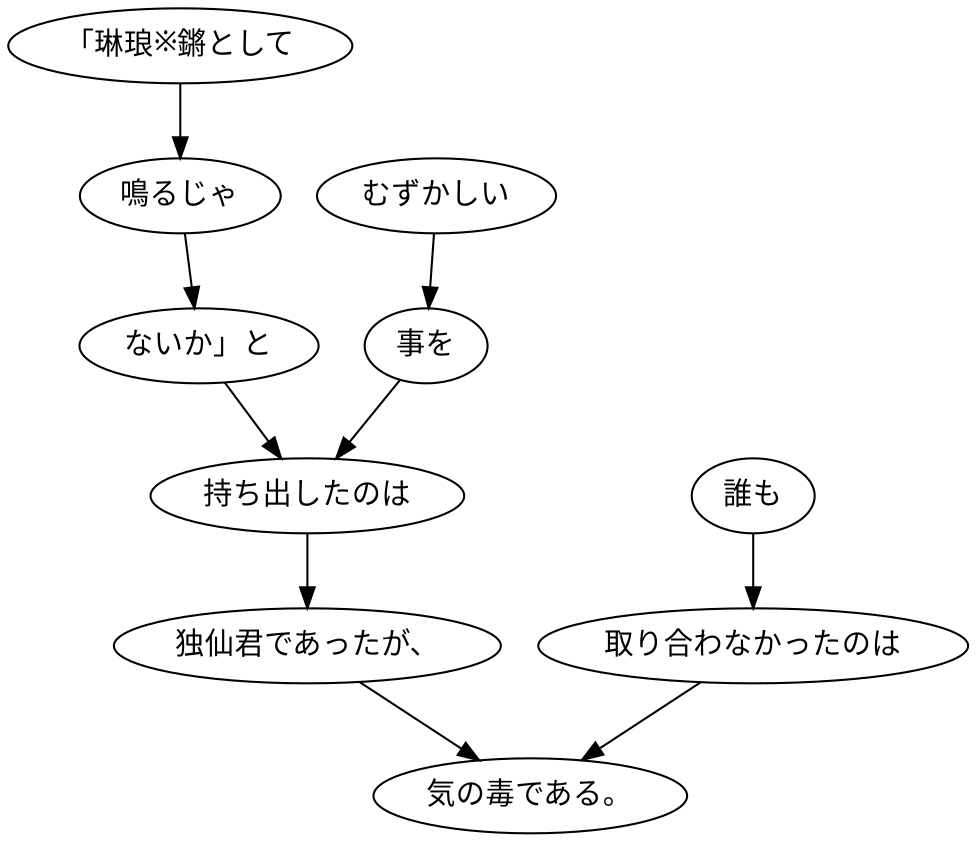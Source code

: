digraph graph7927 {
	node0 [label="「琳琅※鏘として"];
	node1 [label="鳴るじゃ"];
	node2 [label="ないか」と"];
	node3 [label="むずかしい"];
	node4 [label="事を"];
	node5 [label="持ち出したのは"];
	node6 [label="独仙君であったが、"];
	node7 [label="誰も"];
	node8 [label="取り合わなかったのは"];
	node9 [label="気の毒である。"];
	node0 -> node1;
	node1 -> node2;
	node2 -> node5;
	node3 -> node4;
	node4 -> node5;
	node5 -> node6;
	node6 -> node9;
	node7 -> node8;
	node8 -> node9;
}
